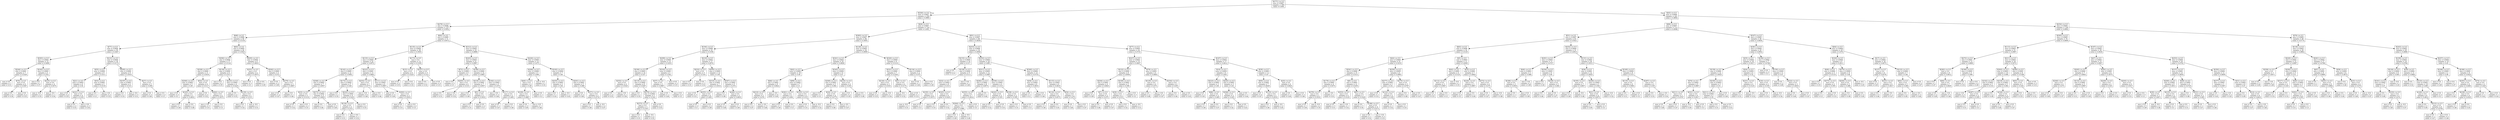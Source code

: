 digraph Tree {
node [shape=box] ;
0 [label="X[171] <= 0.5\nmse = 0.0007\nsamples = 500\nvalue = 0.494"] ;
1 [label="X[326] <= 0.5\nmse = 0.0007\nsamples = 259\nvalue = 0.4985"] ;
0 -> 1 [labeldistance=2.5, labelangle=45, headlabel="True"] ;
2 [label="X[278] <= 0.5\nmse = 0.0006\nsamples = 127\nvalue = 0.5052"] ;
1 -> 2 ;
3 [label="X[68] <= 0.5\nmse = 0.0006\nsamples = 56\nvalue = 0.5154"] ;
2 -> 3 ;
4 [label="X[77] <= 0.5\nmse = 0.0004\nsamples = 30\nvalue = 0.5267"] ;
3 -> 4 ;
5 [label="X[303] <= 0.5\nmse = 0.0002\nsamples = 12\nvalue = 0.5408"] ;
4 -> 5 ;
6 [label="X[244] <= 0.5\nmse = 0.0001\nsamples = 7\nvalue = 0.5329"] ;
5 -> 6 ;
7 [label="mse = 0.0\nsamples = 1\nvalue = 0.51"] ;
6 -> 7 ;
8 [label="X[76] <= 0.5\nmse = 0.0\nsamples = 6\nvalue = 0.5367"] ;
6 -> 8 ;
9 [label="mse = 0.0\nsamples = 4\nvalue = 0.54"] ;
8 -> 9 ;
10 [label="mse = 0.0\nsamples = 2\nvalue = 0.53"] ;
8 -> 10 ;
11 [label="X[162] <= 0.5\nmse = 0.0001\nsamples = 5\nvalue = 0.552"] ;
5 -> 11 ;
12 [label="mse = 0.0\nsamples = 1\nvalue = 0.57"] ;
11 -> 12 ;
13 [label="X[235] <= 0.5\nmse = 0.0\nsamples = 4\nvalue = 0.5475"] ;
11 -> 13 ;
14 [label="mse = -0.0\nsamples = 3\nvalue = 0.55"] ;
13 -> 14 ;
15 [label="mse = -0.0\nsamples = 1\nvalue = 0.54"] ;
13 -> 15 ;
16 [label="X[121] <= 0.5\nmse = 0.0004\nsamples = 18\nvalue = 0.5172"] ;
4 -> 16 ;
17 [label="X[55] <= 0.5\nmse = 0.0002\nsamples = 9\nvalue = 0.5311"] ;
16 -> 17 ;
18 [label="X[21] <= 0.5\nmse = 0.0001\nsamples = 6\nvalue = 0.54"] ;
17 -> 18 ;
19 [label="mse = 0.0\nsamples = 2\nvalue = 0.55"] ;
18 -> 19 ;
20 [label="X[221] <= 0.5\nmse = 0.0\nsamples = 4\nvalue = 0.535"] ;
18 -> 20 ;
21 [label="mse = 0.0\nsamples = 2\nvalue = 0.53"] ;
20 -> 21 ;
22 [label="mse = -0.0\nsamples = 2\nvalue = 0.54"] ;
20 -> 22 ;
23 [label="X[53] <= 0.5\nmse = 0.0001\nsamples = 3\nvalue = 0.5133"] ;
17 -> 23 ;
24 [label="mse = 0.0\nsamples = 1\nvalue = 0.5"] ;
23 -> 24 ;
25 [label="mse = -0.0\nsamples = 2\nvalue = 0.52"] ;
23 -> 25 ;
26 [label="X[295] <= 0.5\nmse = 0.0002\nsamples = 9\nvalue = 0.5033"] ;
16 -> 26 ;
27 [label="X[197] <= 0.5\nmse = 0.0001\nsamples = 4\nvalue = 0.515"] ;
26 -> 27 ;
28 [label="mse = 0.0\nsamples = 1\nvalue = 0.53"] ;
27 -> 28 ;
29 [label="mse = -0.0\nsamples = 3\nvalue = 0.51"] ;
27 -> 29 ;
30 [label="X[27] <= 0.5\nmse = 0.0\nsamples = 5\nvalue = 0.494"] ;
26 -> 30 ;
31 [label="mse = 0.0\nsamples = 3\nvalue = 0.49"] ;
30 -> 31 ;
32 [label="mse = 0.0\nsamples = 2\nvalue = 0.5"] ;
30 -> 32 ;
33 [label="X[83] <= 0.5\nmse = 0.0005\nsamples = 26\nvalue = 0.5023"] ;
3 -> 33 ;
34 [label="X[382] <= 0.5\nmse = 0.0004\nsamples = 17\nvalue = 0.5124"] ;
33 -> 34 ;
35 [label="X[328] <= 0.5\nmse = 0.0002\nsamples = 11\nvalue = 0.5018"] ;
34 -> 35 ;
36 [label="X[300] <= 0.5\nmse = 0.0001\nsamples = 5\nvalue = 0.49"] ;
35 -> 36 ;
37 [label="mse = 0.0\nsamples = 2\nvalue = 0.5"] ;
36 -> 37 ;
38 [label="X[165] <= 0.5\nmse = 0.0\nsamples = 3\nvalue = 0.4833"] ;
36 -> 38 ;
39 [label="mse = 0.0\nsamples = 1\nvalue = 0.49"] ;
38 -> 39 ;
40 [label="mse = 0.0\nsamples = 2\nvalue = 0.48"] ;
38 -> 40 ;
41 [label="X[52] <= 0.5\nmse = 0.0\nsamples = 6\nvalue = 0.5117"] ;
35 -> 41 ;
42 [label="mse = 0.0\nsamples = 2\nvalue = 0.52"] ;
41 -> 42 ;
43 [label="X[262] <= 0.5\nmse = 0.0\nsamples = 4\nvalue = 0.5075"] ;
41 -> 43 ;
44 [label="mse = -0.0\nsamples = 3\nvalue = 0.51"] ;
43 -> 44 ;
45 [label="mse = 0.0\nsamples = 1\nvalue = 0.5"] ;
43 -> 45 ;
46 [label="X[136] <= 0.5\nmse = 0.0002\nsamples = 6\nvalue = 0.5317"] ;
34 -> 46 ;
47 [label="mse = 0.0\nsamples = 2\nvalue = 0.55"] ;
46 -> 47 ;
48 [label="X[233] <= 0.5\nmse = 0.0001\nsamples = 4\nvalue = 0.5225"] ;
46 -> 48 ;
49 [label="mse = 0.0\nsamples = 2\nvalue = 0.53"] ;
48 -> 49 ;
50 [label="X[139] <= 0.5\nmse = 0.0\nsamples = 2\nvalue = 0.515"] ;
48 -> 50 ;
51 [label="mse = 0.0\nsamples = 1\nvalue = 0.52"] ;
50 -> 51 ;
52 [label="mse = -0.0\nsamples = 1\nvalue = 0.51"] ;
50 -> 52 ;
53 [label="X[205] <= 0.5\nmse = 0.0002\nsamples = 9\nvalue = 0.4833"] ;
33 -> 53 ;
54 [label="X[351] <= 0.5\nmse = 0.0\nsamples = 4\nvalue = 0.4975"] ;
53 -> 54 ;
55 [label="mse = 0.0\nsamples = 3\nvalue = 0.5"] ;
54 -> 55 ;
56 [label="mse = 0.0\nsamples = 1\nvalue = 0.49"] ;
54 -> 56 ;
57 [label="X[362] <= 0.5\nmse = 0.0001\nsamples = 5\nvalue = 0.472"] ;
53 -> 57 ;
58 [label="mse = 0.0\nsamples = 2\nvalue = 0.48"] ;
57 -> 58 ;
59 [label="X[279] <= 0.5\nmse = 0.0\nsamples = 3\nvalue = 0.4667"] ;
57 -> 59 ;
60 [label="mse = 0.0\nsamples = 2\nvalue = 0.47"] ;
59 -> 60 ;
61 [label="mse = 0.0\nsamples = 1\nvalue = 0.46"] ;
59 -> 61 ;
62 [label="X[82] <= 0.5\nmse = 0.0005\nsamples = 71\nvalue = 0.4972"] ;
2 -> 62 ;
63 [label="X[135] <= 0.5\nmse = 0.0004\nsamples = 38\nvalue = 0.5045"] ;
62 -> 63 ;
64 [label="X[133] <= 0.5\nmse = 0.0005\nsamples = 25\nvalue = 0.4972"] ;
63 -> 64 ;
65 [label="X[142] <= 0.5\nmse = 0.0005\nsamples = 12\nvalue = 0.5092"] ;
64 -> 65 ;
66 [label="X[368] <= 0.5\nmse = 0.0003\nsamples = 7\nvalue = 0.4957"] ;
65 -> 66 ;
67 [label="X[33] <= 0.5\nmse = 0.0\nsamples = 3\nvalue = 0.5133"] ;
66 -> 67 ;
68 [label="mse = 0.0\nsamples = 1\nvalue = 0.52"] ;
67 -> 68 ;
69 [label="mse = 0.0\nsamples = 2\nvalue = 0.51"] ;
67 -> 69 ;
70 [label="X[272] <= 0.5\nmse = 0.0002\nsamples = 4\nvalue = 0.4825"] ;
66 -> 70 ;
71 [label="mse = 0.0\nsamples = 1\nvalue = 0.46"] ;
70 -> 71 ;
72 [label="mse = 0.0\nsamples = 3\nvalue = 0.49"] ;
70 -> 72 ;
73 [label="X[172] <= 0.5\nmse = 0.0002\nsamples = 5\nvalue = 0.528"] ;
65 -> 73 ;
74 [label="mse = 0.0\nsamples = 1\nvalue = 0.55"] ;
73 -> 74 ;
75 [label="X[222] <= 0.5\nmse = 0.0001\nsamples = 4\nvalue = 0.5225"] ;
73 -> 75 ;
76 [label="X[130] <= 0.5\nmse = 0.0\nsamples = 2\nvalue = 0.515"] ;
75 -> 76 ;
77 [label="mse = 0.0\nsamples = 1\nvalue = 0.51"] ;
76 -> 77 ;
78 [label="mse = -0.0\nsamples = 1\nvalue = 0.52"] ;
76 -> 78 ;
79 [label="mse = 0.0\nsamples = 2\nvalue = 0.53"] ;
75 -> 79 ;
80 [label="X[223] <= 0.5\nmse = 0.0001\nsamples = 13\nvalue = 0.4862"] ;
64 -> 80 ;
81 [label="X[252] <= 0.5\nmse = 0.0\nsamples = 7\nvalue = 0.4771"] ;
80 -> 81 ;
82 [label="mse = -0.0\nsamples = 6\nvalue = 0.48"] ;
81 -> 82 ;
83 [label="mse = 0.0\nsamples = 1\nvalue = 0.46"] ;
81 -> 83 ;
84 [label="X[111] <= 0.5\nmse = 0.0001\nsamples = 6\nvalue = 0.4967"] ;
80 -> 84 ;
85 [label="mse = 0.0\nsamples = 3\nvalue = 0.49"] ;
84 -> 85 ;
86 [label="X[383] <= 0.5\nmse = 0.0\nsamples = 3\nvalue = 0.5033"] ;
84 -> 86 ;
87 [label="mse = 0.0\nsamples = 1\nvalue = 0.51"] ;
86 -> 87 ;
88 [label="mse = 0.0\nsamples = 2\nvalue = 0.5"] ;
86 -> 88 ;
89 [label="X[173] <= 0.5\nmse = 0.0\nsamples = 13\nvalue = 0.5185"] ;
63 -> 89 ;
90 [label="X[15] <= 0.5\nmse = 0.0\nsamples = 8\nvalue = 0.5225"] ;
89 -> 90 ;
91 [label="mse = 0.0\nsamples = 2\nvalue = 0.53"] ;
90 -> 91 ;
92 [label="mse = 0.0\nsamples = 6\nvalue = 0.52"] ;
90 -> 92 ;
93 [label="X[327] <= 0.5\nmse = 0.0\nsamples = 5\nvalue = 0.512"] ;
89 -> 93 ;
94 [label="mse = 0.0\nsamples = 1\nvalue = 0.52"] ;
93 -> 94 ;
95 [label="mse = 0.0\nsamples = 4\nvalue = 0.51"] ;
93 -> 95 ;
96 [label="X[312] <= 0.5\nmse = 0.0005\nsamples = 33\nvalue = 0.4888"] ;
62 -> 96 ;
97 [label="X[243] <= 0.5\nmse = 0.0003\nsamples = 21\nvalue = 0.4967"] ;
96 -> 97 ;
98 [label="X[72] <= 0.5\nmse = 0.0001\nsamples = 9\nvalue = 0.51"] ;
97 -> 98 ;
99 [label="mse = 0.0\nsamples = 3\nvalue = 0.5"] ;
98 -> 99 ;
100 [label="X[265] <= 0.5\nmse = 0.0\nsamples = 6\nvalue = 0.515"] ;
98 -> 100 ;
101 [label="mse = 0.0\nsamples = 3\nvalue = 0.51"] ;
100 -> 101 ;
102 [label="mse = -0.0\nsamples = 3\nvalue = 0.52"] ;
100 -> 102 ;
103 [label="X[186] <= 0.5\nmse = 0.0002\nsamples = 12\nvalue = 0.4867"] ;
97 -> 103 ;
104 [label="X[218] <= 0.5\nmse = 0.0001\nsamples = 7\nvalue = 0.4957"] ;
103 -> 104 ;
105 [label="mse = 0.0\nsamples = 4\nvalue = 0.49"] ;
104 -> 105 ;
106 [label="X[5] <= 0.5\nmse = 0.0\nsamples = 3\nvalue = 0.5033"] ;
104 -> 106 ;
107 [label="mse = 0.0\nsamples = 1\nvalue = 0.51"] ;
106 -> 107 ;
108 [label="mse = 0.0\nsamples = 2\nvalue = 0.5"] ;
106 -> 108 ;
109 [label="X[182] <= 0.5\nmse = 0.0001\nsamples = 5\nvalue = 0.474"] ;
103 -> 109 ;
110 [label="mse = -0.0\nsamples = 3\nvalue = 0.48"] ;
109 -> 110 ;
111 [label="X[117] <= 0.5\nmse = 0.0\nsamples = 2\nvalue = 0.465"] ;
109 -> 111 ;
112 [label="mse = 0.0\nsamples = 1\nvalue = 0.47"] ;
111 -> 112 ;
113 [label="mse = 0.0\nsamples = 1\nvalue = 0.46"] ;
111 -> 113 ;
114 [label="X[226] <= 0.5\nmse = 0.0005\nsamples = 12\nvalue = 0.475"] ;
96 -> 114 ;
115 [label="X[208] <= 0.5\nmse = 0.0002\nsamples = 5\nvalue = 0.496"] ;
114 -> 115 ;
116 [label="X[40] <= 0.5\nmse = 0.0\nsamples = 4\nvalue = 0.49"] ;
115 -> 116 ;
117 [label="X[109] <= 0.5\nmse = 0.0\nsamples = 3\nvalue = 0.4867"] ;
116 -> 117 ;
118 [label="mse = 0.0\nsamples = 2\nvalue = 0.49"] ;
117 -> 118 ;
119 [label="mse = -0.0\nsamples = 1\nvalue = 0.48"] ;
117 -> 119 ;
120 [label="mse = 0.0\nsamples = 1\nvalue = 0.5"] ;
116 -> 120 ;
121 [label="mse = -0.0\nsamples = 1\nvalue = 0.52"] ;
115 -> 121 ;
122 [label="X[183] <= 0.5\nmse = 0.0002\nsamples = 7\nvalue = 0.46"] ;
114 -> 122 ;
123 [label="X[255] <= 0.5\nmse = 0.0001\nsamples = 2\nvalue = 0.44"] ;
122 -> 123 ;
124 [label="mse = 0.0\nsamples = 1\nvalue = 0.43"] ;
123 -> 124 ;
125 [label="mse = -0.0\nsamples = 1\nvalue = 0.45"] ;
123 -> 125 ;
126 [label="X[201] <= 0.5\nmse = 0.0001\nsamples = 5\nvalue = 0.468"] ;
122 -> 126 ;
127 [label="mse = 0.0\nsamples = 2\nvalue = 0.46"] ;
126 -> 127 ;
128 [label="X[371] <= 0.5\nmse = 0.0\nsamples = 3\nvalue = 0.4733"] ;
126 -> 128 ;
129 [label="mse = 0.0\nsamples = 1\nvalue = 0.48"] ;
128 -> 129 ;
130 [label="mse = -0.0\nsamples = 2\nvalue = 0.47"] ;
128 -> 130 ;
131 [label="X[26] <= 0.5\nmse = 0.0007\nsamples = 132\nvalue = 0.492"] ;
1 -> 131 ;
132 [label="X[383] <= 0.5\nmse = 0.0007\nsamples = 66\nvalue = 0.5005"] ;
131 -> 132 ;
133 [label="X[194] <= 0.5\nmse = 0.0006\nsamples = 32\nvalue = 0.5106"] ;
132 -> 133 ;
134 [label="X[299] <= 0.5\nmse = 0.0005\nsamples = 15\nvalue = 0.5253"] ;
133 -> 134 ;
135 [label="X[190] <= 0.5\nmse = 0.0003\nsamples = 10\nvalue = 0.537"] ;
134 -> 135 ;
136 [label="X[352] <= 0.5\nmse = 0.0\nsamples = 4\nvalue = 0.5525"] ;
135 -> 136 ;
137 [label="mse = 0.0\nsamples = 3\nvalue = 0.55"] ;
136 -> 137 ;
138 [label="mse = -0.0\nsamples = 1\nvalue = 0.56"] ;
136 -> 138 ;
139 [label="X[119] <= 0.5\nmse = 0.0002\nsamples = 6\nvalue = 0.5267"] ;
135 -> 139 ;
140 [label="mse = 0.0\nsamples = 1\nvalue = 0.55"] ;
139 -> 140 ;
141 [label="X[376] <= 0.5\nmse = 0.0001\nsamples = 5\nvalue = 0.522"] ;
139 -> 141 ;
142 [label="X[273] <= 0.5\nmse = 0.0\nsamples = 3\nvalue = 0.5167"] ;
141 -> 142 ;
143 [label="mse = 0.0\nsamples = 1\nvalue = 0.51"] ;
142 -> 143 ;
144 [label="mse = -0.0\nsamples = 2\nvalue = 0.52"] ;
142 -> 144 ;
145 [label="mse = 0.0\nsamples = 2\nvalue = 0.53"] ;
141 -> 145 ;
146 [label="X[102] <= 0.5\nmse = 0.0001\nsamples = 5\nvalue = 0.502"] ;
134 -> 146 ;
147 [label="X[37] <= 0.5\nmse = 0.0\nsamples = 3\nvalue = 0.4967"] ;
146 -> 147 ;
148 [label="mse = 0.0\nsamples = 1\nvalue = 0.49"] ;
147 -> 148 ;
149 [label="mse = 0.0\nsamples = 2\nvalue = 0.5"] ;
147 -> 149 ;
150 [label="mse = 0.0\nsamples = 2\nvalue = 0.51"] ;
146 -> 150 ;
151 [label="X[218] <= 0.5\nmse = 0.0003\nsamples = 17\nvalue = 0.4976"] ;
133 -> 151 ;
152 [label="X[232] <= 0.5\nmse = 0.0\nsamples = 5\nvalue = 0.516"] ;
151 -> 152 ;
153 [label="mse = 0.0\nsamples = 2\nvalue = 0.51"] ;
152 -> 153 ;
154 [label="mse = 0.0\nsamples = 3\nvalue = 0.52"] ;
152 -> 154 ;
155 [label="X[305] <= 0.5\nmse = 0.0003\nsamples = 12\nvalue = 0.49"] ;
151 -> 155 ;
156 [label="X[310] <= 0.5\nmse = 0.0001\nsamples = 7\nvalue = 0.5014"] ;
155 -> 156 ;
157 [label="mse = 0.0\nsamples = 3\nvalue = 0.51"] ;
156 -> 157 ;
158 [label="X[255] <= 0.5\nmse = 0.0\nsamples = 4\nvalue = 0.495"] ;
156 -> 158 ;
159 [label="mse = 0.0\nsamples = 2\nvalue = 0.5"] ;
158 -> 159 ;
160 [label="mse = 0.0\nsamples = 2\nvalue = 0.49"] ;
158 -> 160 ;
161 [label="X[367] <= 0.5\nmse = 0.0001\nsamples = 5\nvalue = 0.474"] ;
155 -> 161 ;
162 [label="mse = 0.0\nsamples = 2\nvalue = 0.46"] ;
161 -> 162 ;
163 [label="X[264] <= 0.5\nmse = 0.0\nsamples = 3\nvalue = 0.4833"] ;
161 -> 163 ;
164 [label="mse = 0.0\nsamples = 2\nvalue = 0.48"] ;
163 -> 164 ;
165 [label="mse = 0.0\nsamples = 1\nvalue = 0.49"] ;
163 -> 165 ;
166 [label="X[128] <= 0.5\nmse = 0.0005\nsamples = 34\nvalue = 0.4909"] ;
132 -> 166 ;
167 [label="X[341] <= 0.5\nmse = 0.0003\nsamples = 25\nvalue = 0.4828"] ;
166 -> 167 ;
168 [label="X[42] <= 0.5\nmse = 0.0002\nsamples = 16\nvalue = 0.49"] ;
167 -> 168 ;
169 [label="X[66] <= 0.5\nmse = 0.0001\nsamples = 9\nvalue = 0.4822"] ;
168 -> 169 ;
170 [label="X[210] <= 0.5\nmse = 0.0\nsamples = 5\nvalue = 0.476"] ;
169 -> 170 ;
171 [label="mse = 0.0\nsamples = 2\nvalue = 0.47"] ;
170 -> 171 ;
172 [label="mse = -0.0\nsamples = 3\nvalue = 0.48"] ;
170 -> 172 ;
173 [label="mse = -0.0\nsamples = 4\nvalue = 0.49"] ;
169 -> 173 ;
174 [label="X[99] <= 0.5\nmse = 0.0001\nsamples = 7\nvalue = 0.5"] ;
168 -> 174 ;
175 [label="X[361] <= 0.5\nmse = 0.0\nsamples = 5\nvalue = 0.494"] ;
174 -> 175 ;
176 [label="mse = 0.0\nsamples = 3\nvalue = 0.49"] ;
175 -> 176 ;
177 [label="mse = 0.0\nsamples = 2\nvalue = 0.5"] ;
175 -> 177 ;
178 [label="X[103] <= 0.5\nmse = 0.0\nsamples = 2\nvalue = 0.515"] ;
174 -> 178 ;
179 [label="mse = 0.0\nsamples = 1\nvalue = 0.51"] ;
178 -> 179 ;
180 [label="mse = -0.0\nsamples = 1\nvalue = 0.52"] ;
178 -> 180 ;
181 [label="X[345] <= 0.5\nmse = 0.0002\nsamples = 9\nvalue = 0.47"] ;
167 -> 181 ;
182 [label="X[369] <= 0.5\nmse = 0.0001\nsamples = 5\nvalue = 0.482"] ;
181 -> 182 ;
183 [label="mse = 0.0\nsamples = 1\nvalue = 0.5"] ;
182 -> 183 ;
184 [label="X[34] <= 0.5\nmse = 0.0\nsamples = 4\nvalue = 0.4775"] ;
182 -> 184 ;
185 [label="mse = 0.0\nsamples = 3\nvalue = 0.48"] ;
184 -> 185 ;
186 [label="mse = -0.0\nsamples = 1\nvalue = 0.47"] ;
184 -> 186 ;
187 [label="X[216] <= 0.5\nmse = 0.0\nsamples = 4\nvalue = 0.455"] ;
181 -> 187 ;
188 [label="mse = 0.0\nsamples = 2\nvalue = 0.45"] ;
187 -> 188 ;
189 [label="mse = 0.0\nsamples = 2\nvalue = 0.46"] ;
187 -> 189 ;
190 [label="X[320] <= 0.5\nmse = 0.0005\nsamples = 9\nvalue = 0.5133"] ;
166 -> 190 ;
191 [label="X[321] <= 0.5\nmse = 0.0001\nsamples = 7\nvalue = 0.5243"] ;
190 -> 191 ;
192 [label="X[126] <= 0.5\nmse = 0.0\nsamples = 3\nvalue = 0.5333"] ;
191 -> 192 ;
193 [label="mse = 0.0\nsamples = 2\nvalue = 0.53"] ;
192 -> 193 ;
194 [label="mse = -0.0\nsamples = 1\nvalue = 0.54"] ;
192 -> 194 ;
195 [label="X[91] <= 0.5\nmse = 0.0\nsamples = 4\nvalue = 0.5175"] ;
191 -> 195 ;
196 [label="mse = -0.0\nsamples = 3\nvalue = 0.52"] ;
195 -> 196 ;
197 [label="mse = 0.0\nsamples = 1\nvalue = 0.51"] ;
195 -> 197 ;
198 [label="X[134] <= 0.5\nmse = 0.0002\nsamples = 2\nvalue = 0.475"] ;
190 -> 198 ;
199 [label="mse = 0.0\nsamples = 1\nvalue = 0.46"] ;
198 -> 199 ;
200 [label="mse = 0.0\nsamples = 1\nvalue = 0.49"] ;
198 -> 200 ;
201 [label="X[91] <= 0.5\nmse = 0.0007\nsamples = 66\nvalue = 0.4836"] ;
131 -> 201 ;
202 [label="X[253] <= 0.5\nmse = 0.0006\nsamples = 34\nvalue = 0.4944"] ;
201 -> 202 ;
203 [label="X[153] <= 0.5\nmse = 0.0005\nsamples = 10\nvalue = 0.517"] ;
202 -> 203 ;
204 [label="mse = 0.0\nsamples = 1\nvalue = 0.57"] ;
203 -> 204 ;
205 [label="X[128] <= 0.5\nmse = 0.0002\nsamples = 9\nvalue = 0.5111"] ;
203 -> 205 ;
206 [label="X[32] <= 0.5\nmse = 0.0001\nsamples = 8\nvalue = 0.515"] ;
205 -> 206 ;
207 [label="X[195] <= 0.5\nmse = 0.0\nsamples = 4\nvalue = 0.5075"] ;
206 -> 207 ;
208 [label="mse = -0.0\nsamples = 3\nvalue = 0.51"] ;
207 -> 208 ;
209 [label="mse = 0.0\nsamples = 1\nvalue = 0.5"] ;
207 -> 209 ;
210 [label="X[325] <= 0.5\nmse = 0.0\nsamples = 4\nvalue = 0.5225"] ;
206 -> 210 ;
211 [label="mse = 0.0\nsamples = 1\nvalue = 0.53"] ;
210 -> 211 ;
212 [label="mse = 0.0\nsamples = 3\nvalue = 0.52"] ;
210 -> 212 ;
213 [label="mse = -0.0\nsamples = 1\nvalue = 0.48"] ;
205 -> 213 ;
214 [label="X[332] <= 0.5\nmse = 0.0004\nsamples = 24\nvalue = 0.485"] ;
202 -> 214 ;
215 [label="X[311] <= 0.5\nmse = 0.0003\nsamples = 12\nvalue = 0.4967"] ;
214 -> 215 ;
216 [label="X[282] <= 0.5\nmse = 0.0001\nsamples = 8\nvalue = 0.4875"] ;
215 -> 216 ;
217 [label="X[355] <= 0.5\nmse = 0.0\nsamples = 7\nvalue = 0.4914"] ;
216 -> 217 ;
218 [label="X[304] <= 0.5\nmse = 0.0\nsamples = 5\nvalue = 0.488"] ;
217 -> 218 ;
219 [label="mse = 0.0\nsamples = 4\nvalue = 0.49"] ;
218 -> 219 ;
220 [label="mse = -0.0\nsamples = 1\nvalue = 0.48"] ;
218 -> 220 ;
221 [label="mse = 0.0\nsamples = 2\nvalue = 0.5"] ;
217 -> 221 ;
222 [label="mse = 0.0\nsamples = 1\nvalue = 0.46"] ;
216 -> 222 ;
223 [label="X[336] <= 0.5\nmse = 0.0001\nsamples = 4\nvalue = 0.515"] ;
215 -> 223 ;
224 [label="X[243] <= 0.5\nmse = 0.0\nsamples = 2\nvalue = 0.525"] ;
223 -> 224 ;
225 [label="mse = 0.0\nsamples = 1\nvalue = 0.52"] ;
224 -> 225 ;
226 [label="mse = 0.0\nsamples = 1\nvalue = 0.53"] ;
224 -> 226 ;
227 [label="X[238] <= 0.5\nmse = 0.0\nsamples = 2\nvalue = 0.505"] ;
223 -> 227 ;
228 [label="mse = 0.0\nsamples = 1\nvalue = 0.51"] ;
227 -> 228 ;
229 [label="mse = 0.0\nsamples = 1\nvalue = 0.5"] ;
227 -> 229 ;
230 [label="X[340] <= 0.5\nmse = 0.0002\nsamples = 12\nvalue = 0.4733"] ;
214 -> 230 ;
231 [label="X[36] <= 0.5\nmse = 0.0001\nsamples = 6\nvalue = 0.4833"] ;
230 -> 231 ;
232 [label="mse = 0.0\nsamples = 1\nvalue = 0.5"] ;
231 -> 232 ;
233 [label="mse = 0.0\nsamples = 5\nvalue = 0.48"] ;
231 -> 233 ;
234 [label="X[115] <= 0.5\nmse = 0.0001\nsamples = 6\nvalue = 0.4633"] ;
230 -> 234 ;
235 [label="X[116] <= 0.5\nmse = 0.0\nsamples = 4\nvalue = 0.4575"] ;
234 -> 235 ;
236 [label="mse = 0.0\nsamples = 3\nvalue = 0.46"] ;
235 -> 236 ;
237 [label="mse = 0.0\nsamples = 1\nvalue = 0.45"] ;
235 -> 237 ;
238 [label="X[54] <= 0.5\nmse = 0.0\nsamples = 2\nvalue = 0.475"] ;
234 -> 238 ;
239 [label="mse = 0.0\nsamples = 1\nvalue = 0.48"] ;
238 -> 239 ;
240 [label="mse = 0.0\nsamples = 1\nvalue = 0.47"] ;
238 -> 240 ;
241 [label="X[77] <= 0.5\nmse = 0.0005\nsamples = 32\nvalue = 0.4722"] ;
201 -> 241 ;
242 [label="X[327] <= 0.5\nmse = 0.0003\nsamples = 15\nvalue = 0.4847"] ;
241 -> 242 ;
243 [label="X[122] <= 0.5\nmse = 0.0002\nsamples = 9\nvalue = 0.4956"] ;
242 -> 243 ;
244 [label="X[204] <= 0.5\nmse = 0.0001\nsamples = 4\nvalue = 0.4825"] ;
243 -> 244 ;
245 [label="mse = 0.0\nsamples = 2\nvalue = 0.49"] ;
244 -> 245 ;
246 [label="X[7] <= 0.5\nmse = 0.0\nsamples = 2\nvalue = 0.475"] ;
244 -> 246 ;
247 [label="mse = 0.0\nsamples = 1\nvalue = 0.48"] ;
246 -> 247 ;
248 [label="mse = 0.0\nsamples = 1\nvalue = 0.47"] ;
246 -> 248 ;
249 [label="X[169] <= 0.5\nmse = 0.0001\nsamples = 5\nvalue = 0.506"] ;
243 -> 249 ;
250 [label="X[39] <= 0.5\nmse = 0.0\nsamples = 2\nvalue = 0.515"] ;
249 -> 250 ;
251 [label="mse = 0.0\nsamples = 1\nvalue = 0.52"] ;
250 -> 251 ;
252 [label="mse = -0.0\nsamples = 1\nvalue = 0.51"] ;
250 -> 252 ;
253 [label="mse = 0.0\nsamples = 3\nvalue = 0.5"] ;
249 -> 253 ;
254 [label="X[79] <= 0.5\nmse = 0.0001\nsamples = 6\nvalue = 0.4683"] ;
242 -> 254 ;
255 [label="X[129] <= 0.5\nmse = 0.0\nsamples = 4\nvalue = 0.475"] ;
254 -> 255 ;
256 [label="mse = 0.0\nsamples = 2\nvalue = 0.48"] ;
255 -> 256 ;
257 [label="mse = -0.0\nsamples = 2\nvalue = 0.47"] ;
255 -> 257 ;
258 [label="X[334] <= 0.5\nmse = 0.0\nsamples = 2\nvalue = 0.455"] ;
254 -> 258 ;
259 [label="mse = 0.0\nsamples = 1\nvalue = 0.46"] ;
258 -> 259 ;
260 [label="mse = 0.0\nsamples = 1\nvalue = 0.45"] ;
258 -> 260 ;
261 [label="X[167] <= 0.5\nmse = 0.0003\nsamples = 17\nvalue = 0.4612"] ;
241 -> 261 ;
262 [label="X[16] <= 0.5\nmse = 0.0003\nsamples = 6\nvalue = 0.445"] ;
261 -> 262 ;
263 [label="X[223] <= 0.5\nmse = 0.0001\nsamples = 3\nvalue = 0.46"] ;
262 -> 263 ;
264 [label="mse = 0.0\nsamples = 1\nvalue = 0.45"] ;
263 -> 264 ;
265 [label="X[86] <= 0.5\nmse = 0.0\nsamples = 2\nvalue = 0.465"] ;
263 -> 265 ;
266 [label="mse = 0.0\nsamples = 1\nvalue = 0.46"] ;
265 -> 266 ;
267 [label="mse = 0.0\nsamples = 1\nvalue = 0.47"] ;
265 -> 267 ;
268 [label="X[243] <= 0.5\nmse = 0.0001\nsamples = 3\nvalue = 0.43"] ;
262 -> 268 ;
269 [label="X[366] <= 0.5\nmse = 0.0\nsamples = 2\nvalue = 0.425"] ;
268 -> 269 ;
270 [label="mse = 0.0\nsamples = 1\nvalue = 0.42"] ;
269 -> 270 ;
271 [label="mse = 0.0\nsamples = 1\nvalue = 0.43"] ;
269 -> 271 ;
272 [label="mse = 0.0\nsamples = 1\nvalue = 0.44"] ;
268 -> 272 ;
273 [label="X[39] <= 0.5\nmse = 0.0001\nsamples = 11\nvalue = 0.47"] ;
261 -> 273 ;
274 [label="X[95] <= 0.5\nmse = 0.0001\nsamples = 7\nvalue = 0.4629"] ;
273 -> 274 ;
275 [label="mse = 0.0\nsamples = 4\nvalue = 0.47"] ;
274 -> 275 ;
276 [label="X[110] <= 0.5\nmse = 0.0\nsamples = 3\nvalue = 0.4533"] ;
274 -> 276 ;
277 [label="mse = 0.0\nsamples = 1\nvalue = 0.46"] ;
276 -> 277 ;
278 [label="mse = -0.0\nsamples = 2\nvalue = 0.45"] ;
276 -> 278 ;
279 [label="X[35] <= 0.5\nmse = 0.0\nsamples = 4\nvalue = 0.4825"] ;
273 -> 279 ;
280 [label="mse = 0.0\nsamples = 1\nvalue = 0.49"] ;
279 -> 280 ;
281 [label="mse = 0.0\nsamples = 3\nvalue = 0.48"] ;
279 -> 281 ;
282 [label="X[43] <= 0.5\nmse = 0.0006\nsamples = 241\nvalue = 0.4892"] ;
0 -> 282 [labeldistance=2.5, labelangle=-45, headlabel="False"] ;
283 [label="X[86] <= 0.5\nmse = 0.0007\nsamples = 113\nvalue = 0.4948"] ;
282 -> 283 ;
284 [label="X[51] <= 0.5\nmse = 0.0007\nsamples = 63\nvalue = 0.5021"] ;
283 -> 284 ;
285 [label="X[83] <= 0.5\nmse = 0.0006\nsamples = 32\nvalue = 0.5125"] ;
284 -> 285 ;
286 [label="X[42] <= 0.5\nmse = 0.0005\nsamples = 21\nvalue = 0.5219"] ;
285 -> 286 ;
287 [label="X[341] <= 0.5\nmse = 0.0002\nsamples = 15\nvalue = 0.5313"] ;
286 -> 287 ;
288 [label="X[179] <= 0.5\nmse = 0.0001\nsamples = 4\nvalue = 0.5475"] ;
287 -> 288 ;
289 [label="X[378] <= 0.5\nmse = 0.0\nsamples = 3\nvalue = 0.5533"] ;
288 -> 289 ;
290 [label="mse = 0.0\nsamples = 1\nvalue = 0.56"] ;
289 -> 290 ;
291 [label="mse = -0.0\nsamples = 2\nvalue = 0.55"] ;
289 -> 291 ;
292 [label="mse = -0.0\nsamples = 1\nvalue = 0.53"] ;
288 -> 292 ;
293 [label="X[9] <= 0.5\nmse = 0.0001\nsamples = 11\nvalue = 0.5255"] ;
287 -> 293 ;
294 [label="X[353] <= 0.5\nmse = 0.0\nsamples = 4\nvalue = 0.5125"] ;
293 -> 294 ;
295 [label="mse = 0.0\nsamples = 3\nvalue = 0.51"] ;
294 -> 295 ;
296 [label="mse = -0.0\nsamples = 1\nvalue = 0.52"] ;
294 -> 296 ;
297 [label="X[97] <= 0.5\nmse = 0.0\nsamples = 7\nvalue = 0.5329"] ;
293 -> 297 ;
298 [label="mse = 0.0\nsamples = 3\nvalue = 0.54"] ;
297 -> 298 ;
299 [label="X[186] <= 0.5\nmse = 0.0\nsamples = 4\nvalue = 0.5275"] ;
297 -> 299 ;
300 [label="mse = 0.0\nsamples = 1\nvalue = 0.52"] ;
299 -> 300 ;
301 [label="mse = -0.0\nsamples = 3\nvalue = 0.53"] ;
299 -> 301 ;
302 [label="X[250] <= 0.5\nmse = 0.0005\nsamples = 6\nvalue = 0.4983"] ;
286 -> 302 ;
303 [label="X[277] <= 0.5\nmse = 0.0001\nsamples = 3\nvalue = 0.52"] ;
302 -> 303 ;
304 [label="mse = 0.0\nsamples = 1\nvalue = 0.51"] ;
303 -> 304 ;
305 [label="X[122] <= 0.5\nmse = 0.0\nsamples = 2\nvalue = 0.525"] ;
303 -> 305 ;
306 [label="mse = 0.0\nsamples = 1\nvalue = 0.52"] ;
305 -> 306 ;
307 [label="mse = 0.0\nsamples = 1\nvalue = 0.53"] ;
305 -> 307 ;
308 [label="X[270] <= 0.5\nmse = 0.0\nsamples = 3\nvalue = 0.4767"] ;
302 -> 308 ;
309 [label="mse = 0.0\nsamples = 2\nvalue = 0.48"] ;
308 -> 309 ;
310 [label="mse = 0.0\nsamples = 1\nvalue = 0.47"] ;
308 -> 310 ;
311 [label="X[5] <= 0.5\nmse = 0.0003\nsamples = 11\nvalue = 0.4945"] ;
285 -> 311 ;
312 [label="X[42] <= 0.5\nmse = 0.0001\nsamples = 4\nvalue = 0.5125"] ;
311 -> 312 ;
313 [label="X[112] <= 0.5\nmse = 0.0\nsamples = 3\nvalue = 0.5067"] ;
312 -> 313 ;
314 [label="mse = 0.0\nsamples = 2\nvalue = 0.51"] ;
313 -> 314 ;
315 [label="mse = 0.0\nsamples = 1\nvalue = 0.5"] ;
313 -> 315 ;
316 [label="mse = -0.0\nsamples = 1\nvalue = 0.53"] ;
312 -> 316 ;
317 [label="X[32] <= 0.5\nmse = 0.0001\nsamples = 7\nvalue = 0.4843"] ;
311 -> 317 ;
318 [label="X[226] <= 0.5\nmse = 0.0\nsamples = 3\nvalue = 0.4967"] ;
317 -> 318 ;
319 [label="mse = 0.0\nsamples = 2\nvalue = 0.5"] ;
318 -> 319 ;
320 [label="mse = 0.0\nsamples = 1\nvalue = 0.49"] ;
318 -> 320 ;
321 [label="X[372] <= 0.5\nmse = 0.0\nsamples = 4\nvalue = 0.475"] ;
317 -> 321 ;
322 [label="mse = 0.0\nsamples = 2\nvalue = 0.47"] ;
321 -> 322 ;
323 [label="mse = -0.0\nsamples = 2\nvalue = 0.48"] ;
321 -> 323 ;
324 [label="X[252] <= 0.5\nmse = 0.0004\nsamples = 31\nvalue = 0.4913"] ;
284 -> 324 ;
325 [label="X[291] <= 0.5\nmse = 0.0003\nsamples = 11\nvalue = 0.4727"] ;
324 -> 325 ;
326 [label="X[40] <= 0.5\nmse = 0.0001\nsamples = 5\nvalue = 0.488"] ;
325 -> 326 ;
327 [label="X[186] <= 0.5\nmse = 0.0\nsamples = 3\nvalue = 0.4933"] ;
326 -> 327 ;
328 [label="mse = 0.0\nsamples = 1\nvalue = 0.5"] ;
327 -> 328 ;
329 [label="mse = 0.0\nsamples = 2\nvalue = 0.49"] ;
327 -> 329 ;
330 [label="mse = -0.0\nsamples = 2\nvalue = 0.48"] ;
326 -> 330 ;
331 [label="X[256] <= 0.5\nmse = 0.0001\nsamples = 6\nvalue = 0.46"] ;
325 -> 331 ;
332 [label="mse = 0.0\nsamples = 1\nvalue = 0.44"] ;
331 -> 332 ;
333 [label="X[238] <= 0.5\nmse = 0.0\nsamples = 5\nvalue = 0.464"] ;
331 -> 333 ;
334 [label="mse = 0.0\nsamples = 3\nvalue = 0.46"] ;
333 -> 334 ;
335 [label="mse = 0.0\nsamples = 2\nvalue = 0.47"] ;
333 -> 335 ;
336 [label="X[131] <= 0.5\nmse = 0.0003\nsamples = 20\nvalue = 0.5015"] ;
324 -> 336 ;
337 [label="X[36] <= 0.5\nmse = 0.0001\nsamples = 12\nvalue = 0.4925"] ;
336 -> 337 ;
338 [label="X[195] <= 0.5\nmse = 0.0\nsamples = 7\nvalue = 0.4857"] ;
337 -> 338 ;
339 [label="mse = 0.0\nsamples = 4\nvalue = 0.49"] ;
338 -> 339 ;
340 [label="mse = -0.0\nsamples = 3\nvalue = 0.48"] ;
338 -> 340 ;
341 [label="X[294] <= 0.5\nmse = 0.0001\nsamples = 5\nvalue = 0.502"] ;
337 -> 341 ;
342 [label="X[21] <= 0.5\nmse = 0.0\nsamples = 4\nvalue = 0.4975"] ;
341 -> 342 ;
343 [label="mse = 0.0\nsamples = 1\nvalue = 0.49"] ;
342 -> 343 ;
344 [label="mse = 0.0\nsamples = 3\nvalue = 0.5"] ;
342 -> 344 ;
345 [label="mse = -0.0\nsamples = 1\nvalue = 0.52"] ;
341 -> 345 ;
346 [label="X[169] <= 0.5\nmse = 0.0002\nsamples = 8\nvalue = 0.515"] ;
336 -> 346 ;
347 [label="X[119] <= 0.5\nmse = 0.0\nsamples = 6\nvalue = 0.5083"] ;
346 -> 347 ;
348 [label="mse = 0.0\nsamples = 5\nvalue = 0.51"] ;
347 -> 348 ;
349 [label="mse = 0.0\nsamples = 1\nvalue = 0.5"] ;
347 -> 349 ;
350 [label="X[287] <= 0.5\nmse = 0.0\nsamples = 2\nvalue = 0.535"] ;
346 -> 350 ;
351 [label="mse = 0.0\nsamples = 1\nvalue = 0.53"] ;
350 -> 351 ;
352 [label="mse = -0.0\nsamples = 1\nvalue = 0.54"] ;
350 -> 352 ;
353 [label="X[327] <= 0.5\nmse = 0.0005\nsamples = 50\nvalue = 0.4856"] ;
283 -> 353 ;
354 [label="X[381] <= 0.5\nmse = 0.0004\nsamples = 25\nvalue = 0.4952"] ;
353 -> 354 ;
355 [label="X[35] <= 0.5\nmse = 0.0004\nsamples = 18\nvalue = 0.5017"] ;
354 -> 355 ;
356 [label="X[158] <= 0.5\nmse = 0.0002\nsamples = 12\nvalue = 0.4925"] ;
355 -> 356 ;
357 [label="X[76] <= 0.5\nmse = 0.0001\nsamples = 9\nvalue = 0.4867"] ;
356 -> 357 ;
358 [label="X[211] <= 0.5\nmse = 0.0\nsamples = 3\nvalue = 0.4767"] ;
357 -> 358 ;
359 [label="mse = 0.0\nsamples = 2\nvalue = 0.48"] ;
358 -> 359 ;
360 [label="mse = 0.0\nsamples = 1\nvalue = 0.47"] ;
358 -> 360 ;
361 [label="X[331] <= 0.5\nmse = 0.0\nsamples = 6\nvalue = 0.4917"] ;
357 -> 361 ;
362 [label="mse = -0.0\nsamples = 5\nvalue = 0.49"] ;
361 -> 362 ;
363 [label="mse = 0.0\nsamples = 1\nvalue = 0.5"] ;
361 -> 363 ;
364 [label="X[185] <= 0.5\nmse = 0.0003\nsamples = 3\nvalue = 0.51"] ;
356 -> 364 ;
365 [label="X[211] <= 0.5\nmse = 0.0001\nsamples = 2\nvalue = 0.52"] ;
364 -> 365 ;
366 [label="mse = 0.0\nsamples = 1\nvalue = 0.51"] ;
365 -> 366 ;
367 [label="mse = 0.0\nsamples = 1\nvalue = 0.53"] ;
365 -> 367 ;
368 [label="mse = 0.0\nsamples = 1\nvalue = 0.49"] ;
364 -> 368 ;
369 [label="X[26] <= 0.5\nmse = 0.0001\nsamples = 6\nvalue = 0.52"] ;
355 -> 369 ;
370 [label="X[231] <= 0.5\nmse = 0.0\nsamples = 4\nvalue = 0.5125"] ;
369 -> 370 ;
371 [label="mse = 0.0\nsamples = 3\nvalue = 0.51"] ;
370 -> 371 ;
372 [label="mse = -0.0\nsamples = 1\nvalue = 0.52"] ;
370 -> 372 ;
373 [label="X[18] <= 0.5\nmse = 0.0\nsamples = 2\nvalue = 0.535"] ;
369 -> 373 ;
374 [label="mse = 0.0\nsamples = 1\nvalue = 0.53"] ;
373 -> 374 ;
375 [label="mse = -0.0\nsamples = 1\nvalue = 0.54"] ;
373 -> 375 ;
376 [label="X[184] <= 0.5\nmse = 0.0002\nsamples = 7\nvalue = 0.4786"] ;
354 -> 376 ;
377 [label="mse = 0.0\nsamples = 2\nvalue = 0.5"] ;
376 -> 377 ;
378 [label="X[159] <= 0.5\nmse = 0.0001\nsamples = 5\nvalue = 0.47"] ;
376 -> 378 ;
379 [label="mse = 0.0\nsamples = 2\nvalue = 0.48"] ;
378 -> 379 ;
380 [label="X[222] <= 0.5\nmse = 0.0\nsamples = 3\nvalue = 0.4633"] ;
378 -> 380 ;
381 [label="mse = 0.0\nsamples = 2\nvalue = 0.46"] ;
380 -> 381 ;
382 [label="mse = 0.0\nsamples = 1\nvalue = 0.47"] ;
380 -> 382 ;
383 [label="X[64] <= 0.5\nmse = 0.0004\nsamples = 25\nvalue = 0.476"] ;
353 -> 383 ;
384 [label="X[320] <= 0.5\nmse = 0.0004\nsamples = 9\nvalue = 0.4911"] ;
383 -> 384 ;
385 [label="X[49] <= 0.5\nmse = 0.0002\nsamples = 3\nvalue = 0.5133"] ;
384 -> 385 ;
386 [label="mse = 0.0\nsamples = 1\nvalue = 0.53"] ;
385 -> 386 ;
387 [label="X[373] <= 0.5\nmse = 0.0\nsamples = 2\nvalue = 0.505"] ;
385 -> 387 ;
388 [label="mse = 0.0\nsamples = 1\nvalue = 0.5"] ;
387 -> 388 ;
389 [label="mse = 0.0\nsamples = 1\nvalue = 0.51"] ;
387 -> 389 ;
390 [label="X[374] <= 0.5\nmse = 0.0002\nsamples = 6\nvalue = 0.48"] ;
384 -> 390 ;
391 [label="X[264] <= 0.5\nmse = 0.0\nsamples = 5\nvalue = 0.486"] ;
390 -> 391 ;
392 [label="mse = 0.0\nsamples = 2\nvalue = 0.48"] ;
391 -> 392 ;
393 [label="mse = 0.0\nsamples = 3\nvalue = 0.49"] ;
391 -> 393 ;
394 [label="mse = -0.0\nsamples = 1\nvalue = 0.45"] ;
390 -> 394 ;
395 [label="X[17] <= 0.5\nmse = 0.0002\nsamples = 16\nvalue = 0.4675"] ;
383 -> 395 ;
396 [label="X[137] <= 0.5\nmse = 0.0\nsamples = 9\nvalue = 0.4578"] ;
395 -> 396 ;
397 [label="mse = 0.0\nsamples = 3\nvalue = 0.45"] ;
396 -> 397 ;
398 [label="X[331] <= 0.5\nmse = 0.0\nsamples = 6\nvalue = 0.4617"] ;
396 -> 398 ;
399 [label="mse = 0.0\nsamples = 5\nvalue = 0.46"] ;
398 -> 399 ;
400 [label="mse = -0.0\nsamples = 1\nvalue = 0.47"] ;
398 -> 400 ;
401 [label="X[123] <= 0.5\nmse = 0.0001\nsamples = 7\nvalue = 0.48"] ;
395 -> 401 ;
402 [label="X[82] <= 0.5\nmse = 0.0\nsamples = 5\nvalue = 0.484"] ;
401 -> 402 ;
403 [label="mse = 0.0\nsamples = 2\nvalue = 0.49"] ;
402 -> 403 ;
404 [label="mse = -0.0\nsamples = 3\nvalue = 0.48"] ;
402 -> 404 ;
405 [label="mse = 0.0\nsamples = 2\nvalue = 0.47"] ;
401 -> 405 ;
406 [label="X[254] <= 0.5\nmse = 0.0005\nsamples = 128\nvalue = 0.4842"] ;
282 -> 406 ;
407 [label="X[305] <= 0.5\nmse = 0.0005\nsamples = 70\nvalue = 0.4899"] ;
406 -> 407 ;
408 [label="X[113] <= 0.5\nmse = 0.0003\nsamples = 31\nvalue = 0.4987"] ;
407 -> 408 ;
409 [label="X[272] <= 0.5\nmse = 0.0001\nsamples = 13\nvalue = 0.4869"] ;
408 -> 409 ;
410 [label="X[282] <= 0.5\nmse = 0.0\nsamples = 8\nvalue = 0.4812"] ;
409 -> 410 ;
411 [label="mse = 0.0\nsamples = 1\nvalue = 0.47"] ;
410 -> 411 ;
412 [label="X[84] <= 0.5\nmse = 0.0\nsamples = 7\nvalue = 0.4829"] ;
410 -> 412 ;
413 [label="mse = 0.0\nsamples = 2\nvalue = 0.49"] ;
412 -> 413 ;
414 [label="mse = -0.0\nsamples = 5\nvalue = 0.48"] ;
412 -> 414 ;
415 [label="X[180] <= 0.5\nmse = 0.0001\nsamples = 5\nvalue = 0.496"] ;
409 -> 415 ;
416 [label="mse = 0.0\nsamples = 1\nvalue = 0.52"] ;
415 -> 416 ;
417 [label="mse = 0.0\nsamples = 4\nvalue = 0.49"] ;
415 -> 417 ;
418 [label="X[211] <= 0.5\nmse = 0.0003\nsamples = 18\nvalue = 0.5072"] ;
408 -> 418 ;
419 [label="X[363] <= 0.5\nmse = 0.0003\nsamples = 10\nvalue = 0.498"] ;
418 -> 419 ;
420 [label="X[162] <= 0.5\nmse = 0.0001\nsamples = 5\nvalue = 0.514"] ;
419 -> 420 ;
421 [label="mse = -0.0\nsamples = 3\nvalue = 0.52"] ;
420 -> 421 ;
422 [label="X[287] <= 0.5\nmse = 0.0\nsamples = 2\nvalue = 0.505"] ;
420 -> 422 ;
423 [label="mse = 0.0\nsamples = 1\nvalue = 0.51"] ;
422 -> 423 ;
424 [label="mse = 0.0\nsamples = 1\nvalue = 0.5"] ;
422 -> 424 ;
425 [label="X[218] <= 0.5\nmse = 0.0001\nsamples = 5\nvalue = 0.482"] ;
419 -> 425 ;
426 [label="mse = 0.0\nsamples = 2\nvalue = 0.49"] ;
425 -> 426 ;
427 [label="X[328] <= 0.5\nmse = 0.0\nsamples = 3\nvalue = 0.4767"] ;
425 -> 427 ;
428 [label="mse = 0.0\nsamples = 2\nvalue = 0.48"] ;
427 -> 428 ;
429 [label="mse = 0.0\nsamples = 1\nvalue = 0.47"] ;
427 -> 429 ;
430 [label="X[260] <= 0.5\nmse = 0.0001\nsamples = 8\nvalue = 0.5188"] ;
418 -> 430 ;
431 [label="X[65] <= 0.5\nmse = 0.0\nsamples = 5\nvalue = 0.524"] ;
430 -> 431 ;
432 [label="mse = 0.0\nsamples = 2\nvalue = 0.53"] ;
431 -> 432 ;
433 [label="mse = 0.0\nsamples = 3\nvalue = 0.52"] ;
431 -> 433 ;
434 [label="mse = 0.0\nsamples = 3\nvalue = 0.51"] ;
430 -> 434 ;
435 [label="X[187] <= 0.5\nmse = 0.0005\nsamples = 39\nvalue = 0.4828"] ;
407 -> 435 ;
436 [label="X[47] <= 0.5\nmse = 0.0003\nsamples = 15\nvalue = 0.4967"] ;
435 -> 436 ;
437 [label="X[265] <= 0.5\nmse = 0.0002\nsamples = 7\nvalue = 0.4843"] ;
436 -> 437 ;
438 [label="X[340] <= 0.5\nmse = 0.0\nsamples = 4\nvalue = 0.475"] ;
437 -> 438 ;
439 [label="mse = 0.0\nsamples = 2\nvalue = 0.48"] ;
438 -> 439 ;
440 [label="mse = 0.0\nsamples = 2\nvalue = 0.47"] ;
438 -> 440 ;
441 [label="X[132] <= 0.5\nmse = 0.0001\nsamples = 3\nvalue = 0.4967"] ;
437 -> 441 ;
442 [label="mse = 0.0\nsamples = 1\nvalue = 0.51"] ;
441 -> 442 ;
443 [label="mse = 0.0\nsamples = 2\nvalue = 0.49"] ;
441 -> 443 ;
444 [label="X[281] <= 0.5\nmse = 0.0001\nsamples = 8\nvalue = 0.5075"] ;
436 -> 444 ;
445 [label="X[249] <= 0.5\nmse = 0.0\nsamples = 2\nvalue = 0.525"] ;
444 -> 445 ;
446 [label="mse = 0.0\nsamples = 1\nvalue = 0.53"] ;
445 -> 446 ;
447 [label="mse = 0.0\nsamples = 1\nvalue = 0.52"] ;
445 -> 447 ;
448 [label="X[203] <= 0.5\nmse = 0.0\nsamples = 6\nvalue = 0.5017"] ;
444 -> 448 ;
449 [label="mse = 0.0\nsamples = 1\nvalue = 0.51"] ;
448 -> 449 ;
450 [label="mse = 0.0\nsamples = 5\nvalue = 0.5"] ;
448 -> 450 ;
451 [label="X[253] <= 0.5\nmse = 0.0004\nsamples = 24\nvalue = 0.4742"] ;
435 -> 451 ;
452 [label="X[157] <= 0.5\nmse = 0.0001\nsamples = 13\nvalue = 0.4854"] ;
451 -> 452 ;
453 [label="X[200] <= 0.5\nmse = 0.0001\nsamples = 9\nvalue = 0.4911"] ;
452 -> 453 ;
454 [label="X[39] <= 0.5\nmse = 0.0\nsamples = 7\nvalue = 0.4871"] ;
453 -> 454 ;
455 [label="mse = 0.0\nsamples = 5\nvalue = 0.49"] ;
454 -> 455 ;
456 [label="mse = -0.0\nsamples = 2\nvalue = 0.48"] ;
454 -> 456 ;
457 [label="X[219] <= 0.5\nmse = 0.0\nsamples = 2\nvalue = 0.505"] ;
453 -> 457 ;
458 [label="mse = 0.0\nsamples = 1\nvalue = 0.5"] ;
457 -> 458 ;
459 [label="mse = 0.0\nsamples = 1\nvalue = 0.51"] ;
457 -> 459 ;
460 [label="X[58] <= 0.5\nmse = 0.0001\nsamples = 4\nvalue = 0.4725"] ;
452 -> 460 ;
461 [label="mse = 0.0\nsamples = 2\nvalue = 0.48"] ;
460 -> 461 ;
462 [label="X[331] <= 0.5\nmse = 0.0\nsamples = 2\nvalue = 0.465"] ;
460 -> 462 ;
463 [label="mse = 0.0\nsamples = 1\nvalue = 0.47"] ;
462 -> 463 ;
464 [label="mse = 0.0\nsamples = 1\nvalue = 0.46"] ;
462 -> 464 ;
465 [label="X[350] <= 0.5\nmse = 0.0004\nsamples = 11\nvalue = 0.4609"] ;
451 -> 465 ;
466 [label="X[277] <= 0.5\nmse = 0.0001\nsamples = 3\nvalue = 0.4367"] ;
465 -> 466 ;
467 [label="mse = 0.0\nsamples = 1\nvalue = 0.45"] ;
466 -> 467 ;
468 [label="mse = -0.0\nsamples = 2\nvalue = 0.43"] ;
466 -> 468 ;
469 [label="X[31] <= 0.5\nmse = 0.0001\nsamples = 8\nvalue = 0.47"] ;
465 -> 469 ;
470 [label="mse = 0.0\nsamples = 2\nvalue = 0.49"] ;
469 -> 470 ;
471 [label="X[14] <= 0.5\nmse = 0.0\nsamples = 6\nvalue = 0.4633"] ;
469 -> 471 ;
472 [label="mse = 0.0\nsamples = 2\nvalue = 0.47"] ;
471 -> 472 ;
473 [label="mse = -0.0\nsamples = 4\nvalue = 0.46"] ;
471 -> 473 ;
474 [label="X[76] <= 0.5\nmse = 0.0005\nsamples = 58\nvalue = 0.4774"] ;
406 -> 474 ;
475 [label="X[136] <= 0.5\nmse = 0.0003\nsamples = 29\nvalue = 0.4862"] ;
474 -> 475 ;
476 [label="X[220] <= 0.5\nmse = 0.0002\nsamples = 12\nvalue = 0.4967"] ;
475 -> 476 ;
477 [label="X[358] <= 0.5\nmse = 0.0\nsamples = 7\nvalue = 0.4871"] ;
476 -> 477 ;
478 [label="mse = 0.0\nsamples = 5\nvalue = 0.49"] ;
477 -> 478 ;
479 [label="mse = -0.0\nsamples = 2\nvalue = 0.48"] ;
477 -> 479 ;
480 [label="X[292] <= 0.5\nmse = 0.0002\nsamples = 5\nvalue = 0.51"] ;
476 -> 480 ;
481 [label="X[317] <= 0.5\nmse = 0.0\nsamples = 2\nvalue = 0.525"] ;
480 -> 481 ;
482 [label="mse = 0.0\nsamples = 1\nvalue = 0.52"] ;
481 -> 482 ;
483 [label="mse = 0.0\nsamples = 1\nvalue = 0.53"] ;
481 -> 483 ;
484 [label="X[40] <= 0.5\nmse = 0.0001\nsamples = 3\nvalue = 0.5"] ;
480 -> 484 ;
485 [label="X[361] <= 0.5\nmse = 0.0\nsamples = 2\nvalue = 0.505"] ;
484 -> 485 ;
486 [label="mse = 0.0\nsamples = 1\nvalue = 0.51"] ;
485 -> 486 ;
487 [label="mse = 0.0\nsamples = 1\nvalue = 0.5"] ;
485 -> 487 ;
488 [label="mse = 0.0\nsamples = 1\nvalue = 0.49"] ;
484 -> 488 ;
489 [label="X[261] <= 0.5\nmse = 0.0002\nsamples = 17\nvalue = 0.4788"] ;
475 -> 489 ;
490 [label="X[87] <= 0.5\nmse = 0.0001\nsamples = 9\nvalue = 0.4889"] ;
489 -> 490 ;
491 [label="mse = 0.0\nsamples = 1\nvalue = 0.51"] ;
490 -> 491 ;
492 [label="X[301] <= 0.5\nmse = 0.0\nsamples = 8\nvalue = 0.4862"] ;
490 -> 492 ;
493 [label="mse = 0.0\nsamples = 3\nvalue = 0.48"] ;
492 -> 493 ;
494 [label="mse = 0.0\nsamples = 5\nvalue = 0.49"] ;
492 -> 494 ;
495 [label="X[58] <= 0.5\nmse = 0.0001\nsamples = 8\nvalue = 0.4675"] ;
489 -> 495 ;
496 [label="mse = 0.0\nsamples = 4\nvalue = 0.46"] ;
495 -> 496 ;
497 [label="X[23] <= 0.5\nmse = 0.0\nsamples = 4\nvalue = 0.475"] ;
495 -> 497 ;
498 [label="mse = 0.0\nsamples = 2\nvalue = 0.48"] ;
497 -> 498 ;
499 [label="mse = -0.0\nsamples = 2\nvalue = 0.47"] ;
497 -> 499 ;
500 [label="X[243] <= 0.5\nmse = 0.0005\nsamples = 29\nvalue = 0.4686"] ;
474 -> 500 ;
501 [label="X[199] <= 0.5\nmse = 0.0003\nsamples = 19\nvalue = 0.4784"] ;
500 -> 501 ;
502 [label="X[126] <= 0.5\nmse = 0.0002\nsamples = 8\nvalue = 0.465"] ;
501 -> 502 ;
503 [label="X[161] <= 0.5\nmse = 0.0001\nsamples = 7\nvalue = 0.47"] ;
502 -> 503 ;
504 [label="mse = 0.0\nsamples = 2\nvalue = 0.46"] ;
503 -> 504 ;
505 [label="X[193] <= 0.5\nmse = 0.0\nsamples = 5\nvalue = 0.474"] ;
503 -> 505 ;
506 [label="mse = 0.0\nsamples = 2\nvalue = 0.48"] ;
505 -> 506 ;
507 [label="mse = -0.0\nsamples = 3\nvalue = 0.47"] ;
505 -> 507 ;
508 [label="mse = -0.0\nsamples = 1\nvalue = 0.43"] ;
502 -> 508 ;
509 [label="X[39] <= 0.5\nmse = 0.0002\nsamples = 11\nvalue = 0.4882"] ;
501 -> 509 ;
510 [label="mse = 0.0\nsamples = 1\nvalue = 0.52"] ;
509 -> 510 ;
511 [label="X[125] <= 0.5\nmse = 0.0001\nsamples = 10\nvalue = 0.485"] ;
509 -> 511 ;
512 [label="X[169] <= 0.5\nmse = 0.0\nsamples = 8\nvalue = 0.4812"] ;
511 -> 512 ;
513 [label="mse = 0.0\nsamples = 2\nvalue = 0.49"] ;
512 -> 513 ;
514 [label="X[313] <= 0.5\nmse = 0.0\nsamples = 6\nvalue = 0.4783"] ;
512 -> 514 ;
515 [label="mse = 0.0\nsamples = 1\nvalue = 0.47"] ;
514 -> 515 ;
516 [label="mse = 0.0\nsamples = 5\nvalue = 0.48"] ;
514 -> 516 ;
517 [label="mse = 0.0\nsamples = 2\nvalue = 0.5"] ;
511 -> 517 ;
518 [label="X[257] <= 0.5\nmse = 0.0004\nsamples = 10\nvalue = 0.45"] ;
500 -> 518 ;
519 [label="X[186] <= 0.5\nmse = 0.0001\nsamples = 2\nvalue = 0.48"] ;
518 -> 519 ;
520 [label="mse = 0.0\nsamples = 1\nvalue = 0.49"] ;
519 -> 520 ;
521 [label="mse = 0.0\nsamples = 1\nvalue = 0.47"] ;
519 -> 521 ;
522 [label="X[186] <= 0.5\nmse = 0.0001\nsamples = 8\nvalue = 0.4425"] ;
518 -> 522 ;
523 [label="X[293] <= 0.5\nmse = 0.0\nsamples = 6\nvalue = 0.4483"] ;
522 -> 523 ;
524 [label="mse = 0.0\nsamples = 2\nvalue = 0.44"] ;
523 -> 524 ;
525 [label="X[238] <= 0.5\nmse = 0.0\nsamples = 4\nvalue = 0.4525"] ;
523 -> 525 ;
526 [label="mse = 0.0\nsamples = 1\nvalue = 0.46"] ;
525 -> 526 ;
527 [label="mse = 0.0\nsamples = 3\nvalue = 0.45"] ;
525 -> 527 ;
528 [label="X[74] <= 0.5\nmse = 0.0\nsamples = 2\nvalue = 0.425"] ;
522 -> 528 ;
529 [label="mse = 0.0\nsamples = 1\nvalue = 0.42"] ;
528 -> 529 ;
530 [label="mse = 0.0\nsamples = 1\nvalue = 0.43"] ;
528 -> 530 ;
}